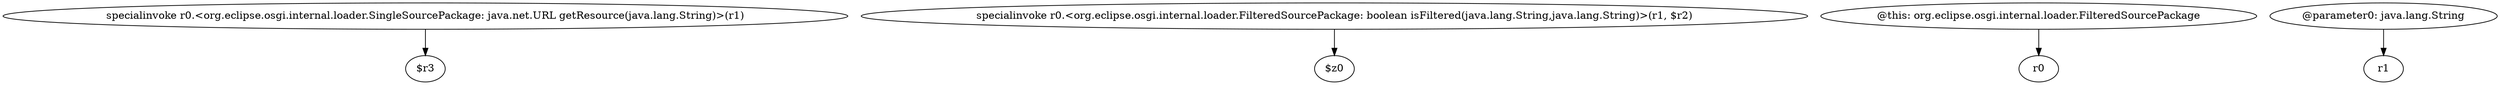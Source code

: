 digraph g {
0[label="specialinvoke r0.<org.eclipse.osgi.internal.loader.SingleSourcePackage: java.net.URL getResource(java.lang.String)>(r1)"]
1[label="$r3"]
0->1[label=""]
2[label="specialinvoke r0.<org.eclipse.osgi.internal.loader.FilteredSourcePackage: boolean isFiltered(java.lang.String,java.lang.String)>(r1, $r2)"]
3[label="$z0"]
2->3[label=""]
4[label="@this: org.eclipse.osgi.internal.loader.FilteredSourcePackage"]
5[label="r0"]
4->5[label=""]
6[label="@parameter0: java.lang.String"]
7[label="r1"]
6->7[label=""]
}